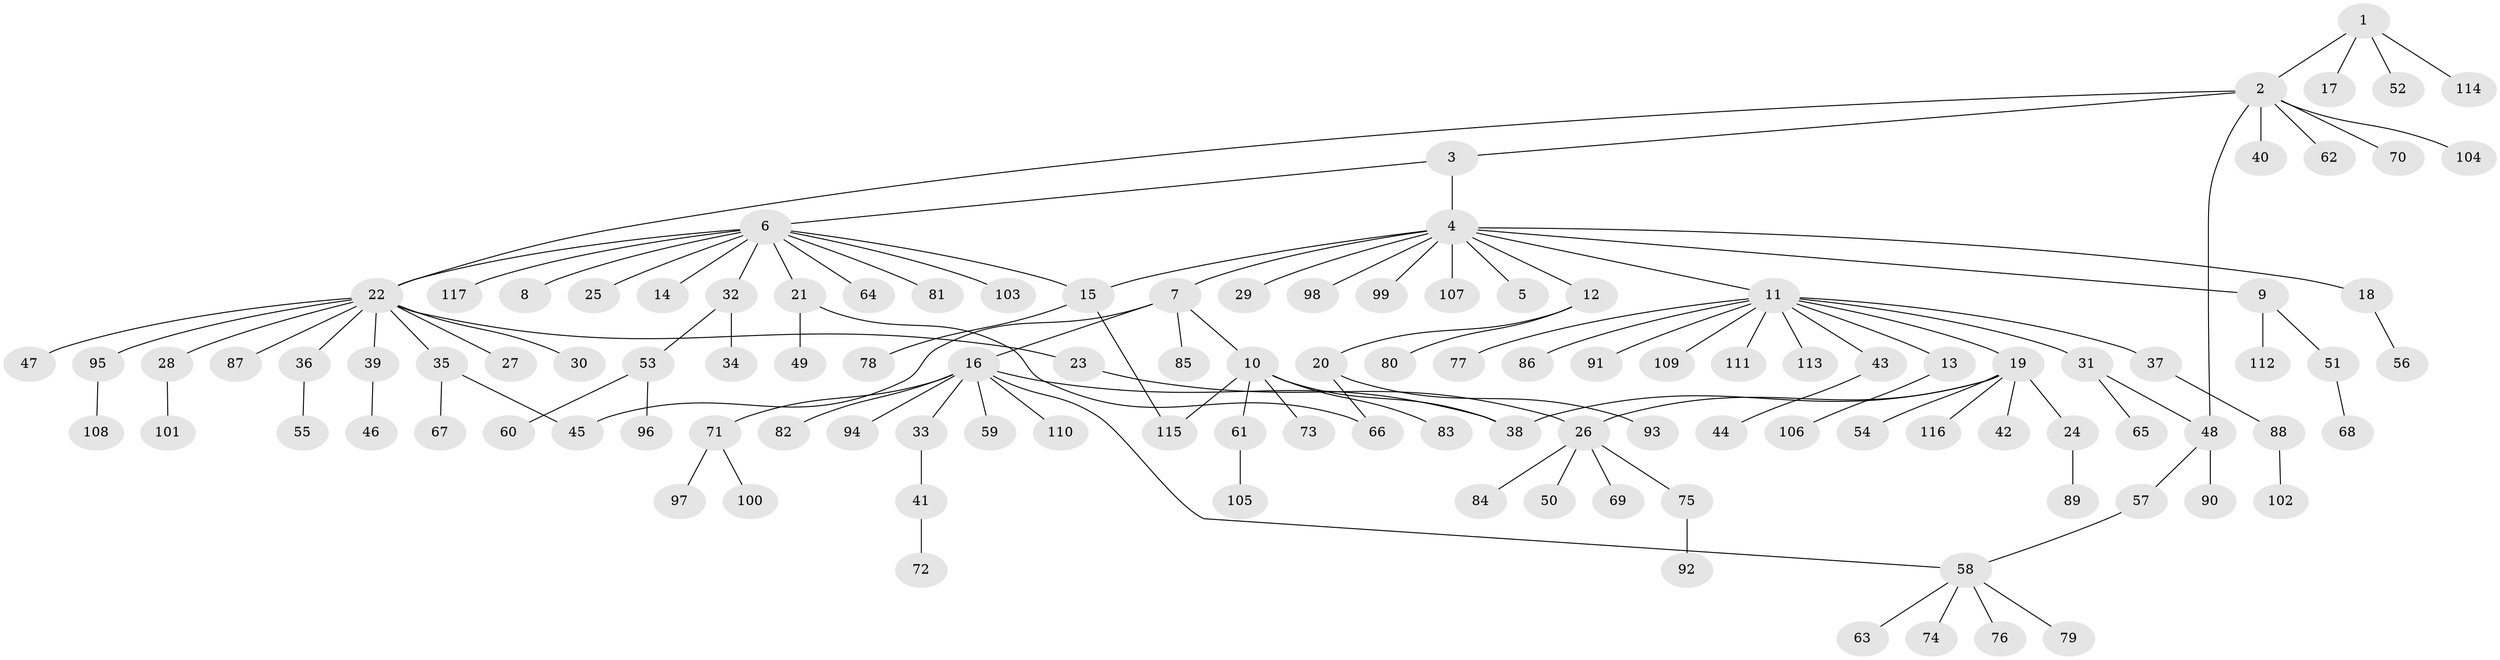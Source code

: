 // coarse degree distribution, {3: 0.1016949152542373, 7: 0.01694915254237288, 8: 0.01694915254237288, 1: 0.4745762711864407, 5: 0.05084745762711865, 4: 0.03389830508474576, 2: 0.2711864406779661, 11: 0.01694915254237288, 9: 0.01694915254237288}
// Generated by graph-tools (version 1.1) at 2025/50/03/04/25 22:50:06]
// undirected, 117 vertices, 126 edges
graph export_dot {
  node [color=gray90,style=filled];
  1;
  2;
  3;
  4;
  5;
  6;
  7;
  8;
  9;
  10;
  11;
  12;
  13;
  14;
  15;
  16;
  17;
  18;
  19;
  20;
  21;
  22;
  23;
  24;
  25;
  26;
  27;
  28;
  29;
  30;
  31;
  32;
  33;
  34;
  35;
  36;
  37;
  38;
  39;
  40;
  41;
  42;
  43;
  44;
  45;
  46;
  47;
  48;
  49;
  50;
  51;
  52;
  53;
  54;
  55;
  56;
  57;
  58;
  59;
  60;
  61;
  62;
  63;
  64;
  65;
  66;
  67;
  68;
  69;
  70;
  71;
  72;
  73;
  74;
  75;
  76;
  77;
  78;
  79;
  80;
  81;
  82;
  83;
  84;
  85;
  86;
  87;
  88;
  89;
  90;
  91;
  92;
  93;
  94;
  95;
  96;
  97;
  98;
  99;
  100;
  101;
  102;
  103;
  104;
  105;
  106;
  107;
  108;
  109;
  110;
  111;
  112;
  113;
  114;
  115;
  116;
  117;
  1 -- 2;
  1 -- 17;
  1 -- 52;
  1 -- 114;
  2 -- 3;
  2 -- 22;
  2 -- 40;
  2 -- 48;
  2 -- 62;
  2 -- 70;
  2 -- 104;
  3 -- 4;
  3 -- 6;
  4 -- 5;
  4 -- 7;
  4 -- 9;
  4 -- 11;
  4 -- 12;
  4 -- 15;
  4 -- 18;
  4 -- 29;
  4 -- 98;
  4 -- 99;
  4 -- 107;
  6 -- 8;
  6 -- 14;
  6 -- 15;
  6 -- 21;
  6 -- 22;
  6 -- 25;
  6 -- 32;
  6 -- 64;
  6 -- 81;
  6 -- 103;
  6 -- 117;
  7 -- 10;
  7 -- 16;
  7 -- 45;
  7 -- 85;
  9 -- 51;
  9 -- 112;
  10 -- 38;
  10 -- 61;
  10 -- 73;
  10 -- 83;
  10 -- 115;
  11 -- 13;
  11 -- 19;
  11 -- 31;
  11 -- 37;
  11 -- 43;
  11 -- 77;
  11 -- 86;
  11 -- 91;
  11 -- 109;
  11 -- 111;
  11 -- 113;
  12 -- 20;
  12 -- 80;
  13 -- 106;
  15 -- 78;
  15 -- 115;
  16 -- 33;
  16 -- 38;
  16 -- 58;
  16 -- 59;
  16 -- 71;
  16 -- 82;
  16 -- 94;
  16 -- 110;
  18 -- 56;
  19 -- 24;
  19 -- 26;
  19 -- 38;
  19 -- 42;
  19 -- 54;
  19 -- 116;
  20 -- 66;
  20 -- 93;
  21 -- 49;
  21 -- 66;
  22 -- 23;
  22 -- 27;
  22 -- 28;
  22 -- 30;
  22 -- 35;
  22 -- 36;
  22 -- 39;
  22 -- 47;
  22 -- 87;
  22 -- 95;
  23 -- 26;
  24 -- 89;
  26 -- 50;
  26 -- 69;
  26 -- 75;
  26 -- 84;
  28 -- 101;
  31 -- 48;
  31 -- 65;
  32 -- 34;
  32 -- 53;
  33 -- 41;
  35 -- 45;
  35 -- 67;
  36 -- 55;
  37 -- 88;
  39 -- 46;
  41 -- 72;
  43 -- 44;
  48 -- 57;
  48 -- 90;
  51 -- 68;
  53 -- 60;
  53 -- 96;
  57 -- 58;
  58 -- 63;
  58 -- 74;
  58 -- 76;
  58 -- 79;
  61 -- 105;
  71 -- 97;
  71 -- 100;
  75 -- 92;
  88 -- 102;
  95 -- 108;
}
